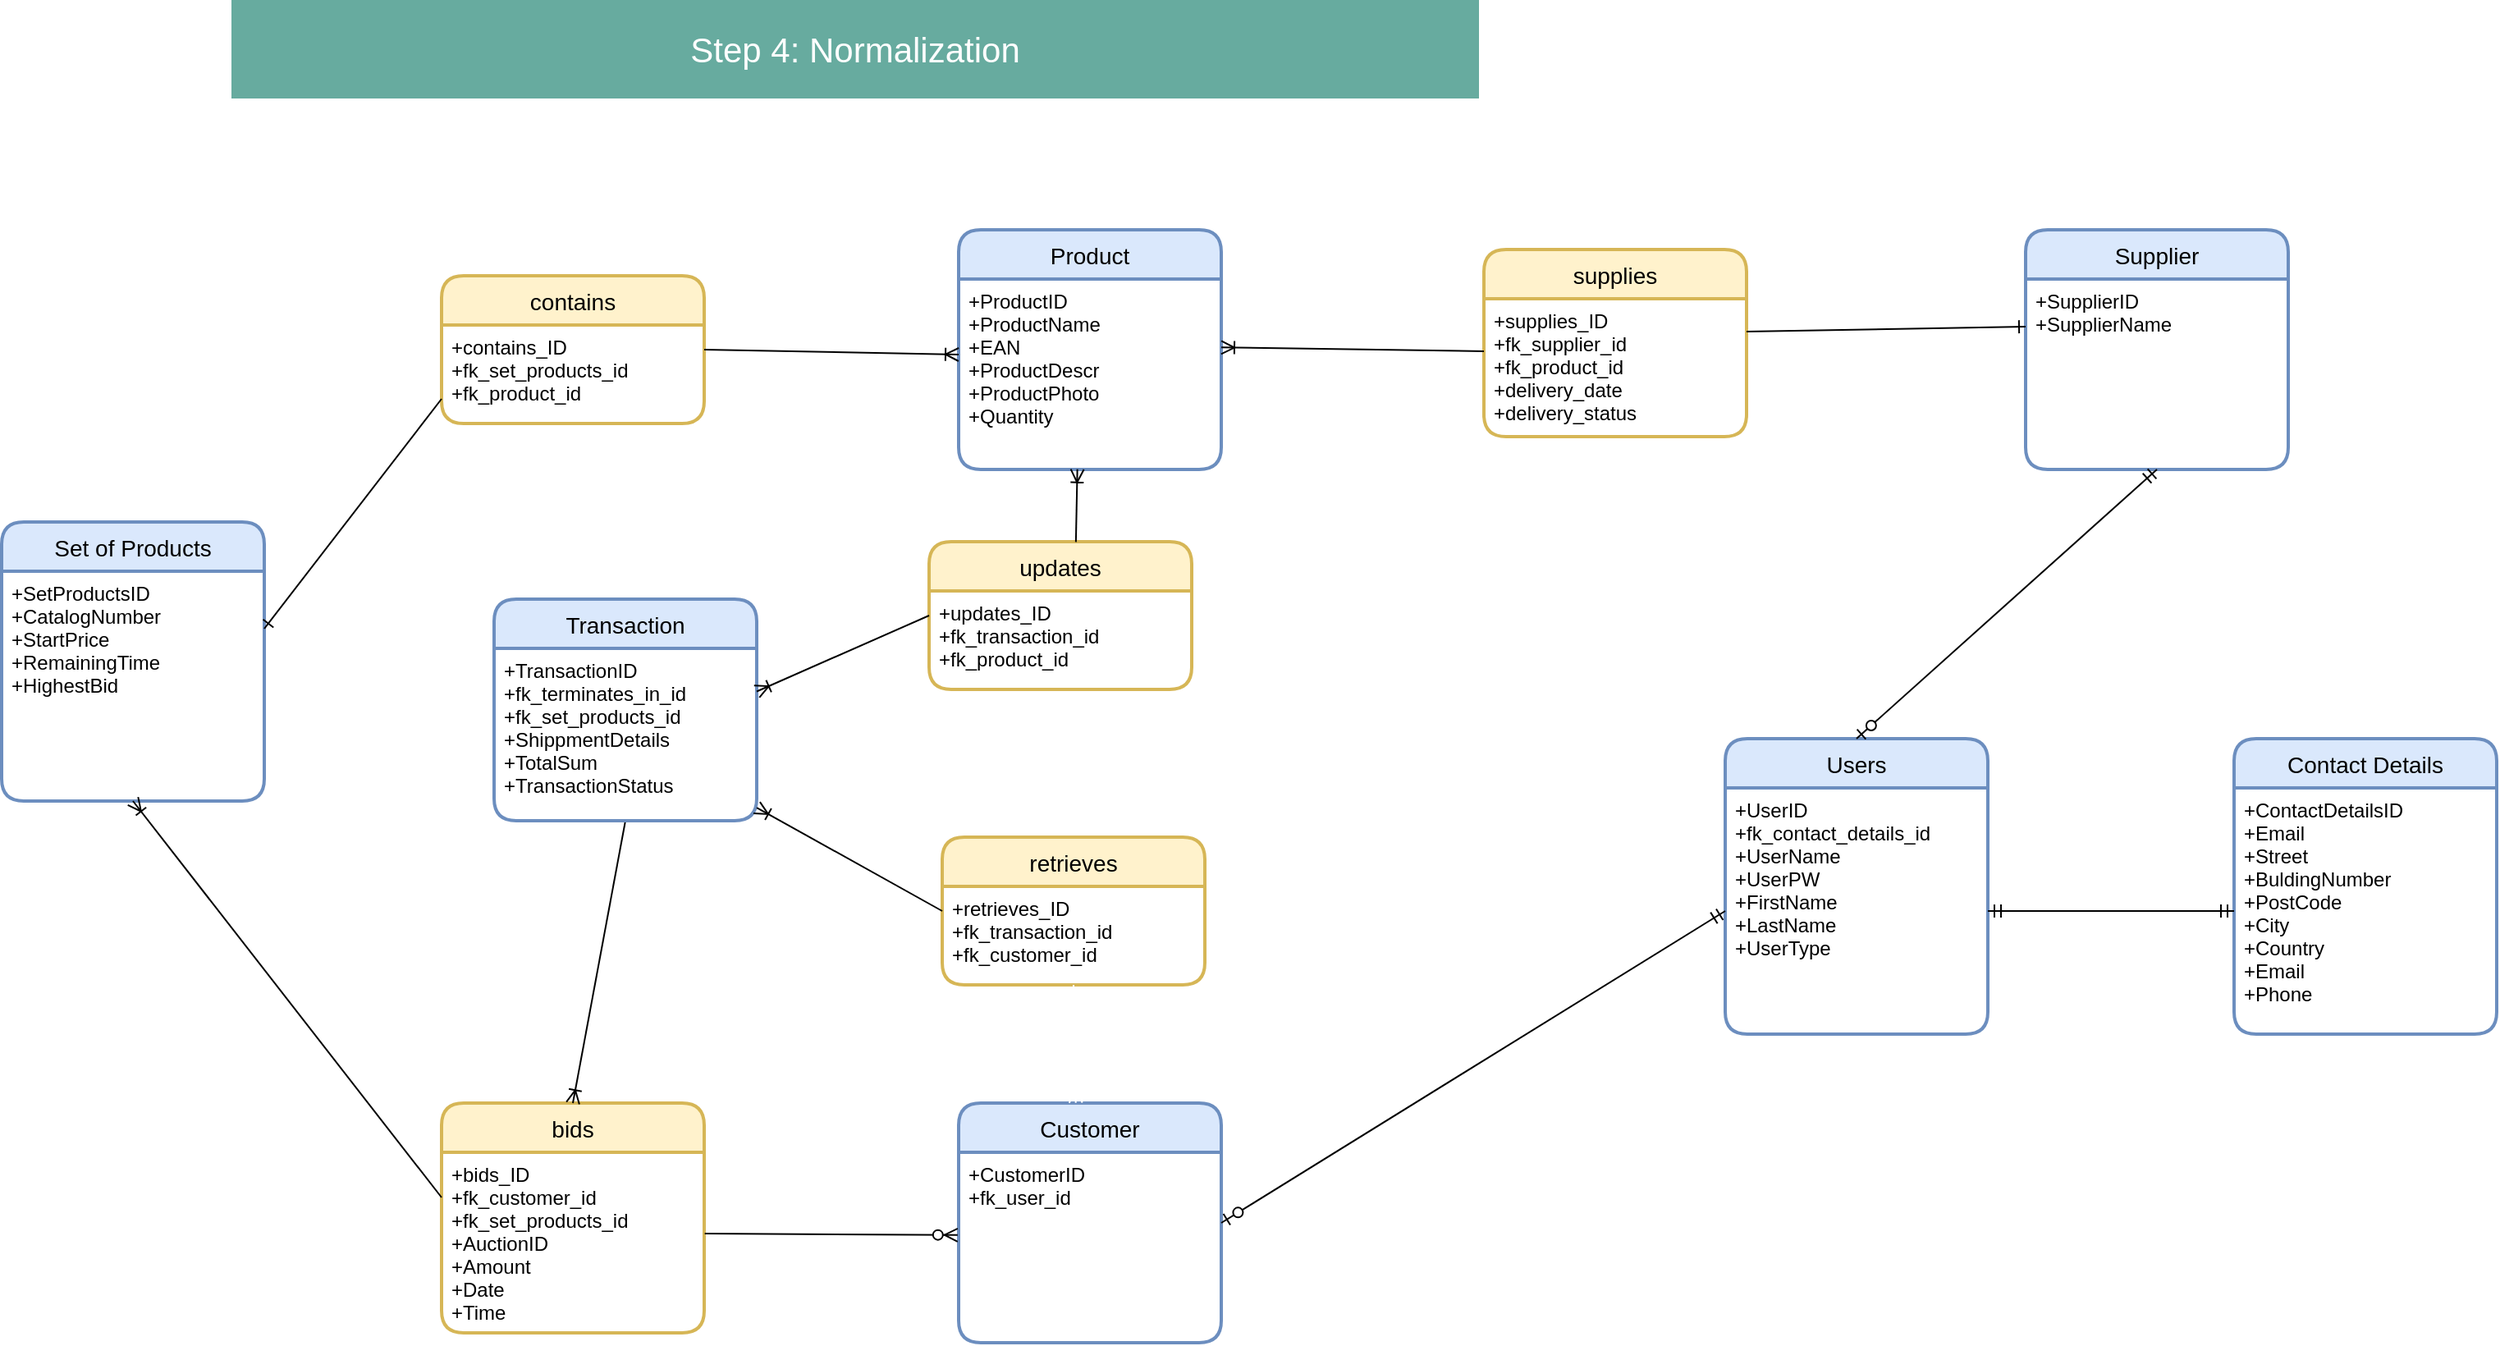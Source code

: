 <mxfile>
    <diagram id="Qlab7BlyAjxRTgfkOohs" name="Page-1">
        <mxGraphModel dx="2450" dy="-1621" grid="1" gridSize="10" guides="1" tooltips="1" connect="1" arrows="1" fold="1" page="1" pageScale="1" pageWidth="827" pageHeight="1169" math="0" shadow="0">
            <root>
                <mxCell id="0"/>
                <mxCell id="1" parent="0"/>
                <mxCell id="-xcbg-qOsnuhI51LGYwy-307" value="" style="rounded=0;whiteSpace=wrap;html=1;labelBackgroundColor=#009999;labelBorderColor=#000000;strokeColor=none;fillColor=#67AB9F;" parent="1" vertex="1">
                    <mxGeometry x="70" y="2490" width="760" height="60" as="geometry"/>
                </mxCell>
                <mxCell id="-xcbg-qOsnuhI51LGYwy-308" value="&lt;font style=&quot;font-size: 21px&quot;&gt;Step 4: Normalization&lt;/font&gt;" style="text;html=1;strokeColor=none;fillColor=none;align=center;verticalAlign=middle;whiteSpace=wrap;rounded=0;labelBackgroundColor=none;fontColor=#FFFFFF;" parent="1" vertex="1">
                    <mxGeometry x="90" y="2510" width="720" height="20" as="geometry"/>
                </mxCell>
                <mxCell id="-xcbg-qOsnuhI51LGYwy-309" value="Set of Products" style="swimlane;childLayout=stackLayout;horizontal=1;startSize=30;horizontalStack=0;rounded=1;fontSize=14;fontStyle=0;strokeWidth=2;resizeParent=0;resizeLast=1;shadow=0;dashed=0;align=center;labelBackgroundColor=none;fillColor=#dae8fc;strokeColor=#6c8ebf;fontColor=#000000;" parent="1" vertex="1">
                    <mxGeometry x="-70" y="2808" width="160" height="170" as="geometry"/>
                </mxCell>
                <mxCell id="-xcbg-qOsnuhI51LGYwy-310" value="+SetProductsID&#10;+CatalogNumber&#10;+StartPrice&#10;+RemainingTime&#10;+HighestBid" style="align=left;strokeColor=none;fillColor=none;spacingLeft=4;fontSize=12;verticalAlign=top;resizable=0;rotatable=0;part=1;" parent="-xcbg-qOsnuhI51LGYwy-309" vertex="1">
                    <mxGeometry y="30" width="160" height="140" as="geometry"/>
                </mxCell>
                <mxCell id="-xcbg-qOsnuhI51LGYwy-311" value="contains" style="swimlane;childLayout=stackLayout;horizontal=1;startSize=30;horizontalStack=0;rounded=1;fontSize=14;fontStyle=0;strokeWidth=2;resizeParent=0;resizeLast=1;shadow=0;dashed=0;align=center;labelBackgroundColor=none;fillColor=#fff2cc;strokeColor=#d6b656;fontColor=#000000;" parent="1" vertex="1">
                    <mxGeometry x="198" y="2658" width="160" height="90" as="geometry"/>
                </mxCell>
                <mxCell id="-xcbg-qOsnuhI51LGYwy-312" value="+contains_ID&#10;+fk_set_products_id&#10;+fk_product_id" style="align=left;strokeColor=none;fillColor=none;spacingLeft=4;fontSize=12;verticalAlign=top;resizable=0;rotatable=0;part=1;" parent="-xcbg-qOsnuhI51LGYwy-311" vertex="1">
                    <mxGeometry y="30" width="160" height="60" as="geometry"/>
                </mxCell>
                <mxCell id="-xcbg-qOsnuhI51LGYwy-313" value="Product" style="swimlane;childLayout=stackLayout;horizontal=1;startSize=30;horizontalStack=0;rounded=1;fontSize=14;fontStyle=0;strokeWidth=2;resizeParent=0;resizeLast=1;shadow=0;dashed=0;align=center;labelBackgroundColor=none;fillColor=#dae8fc;strokeColor=#6c8ebf;fontColor=#000000;" parent="1" vertex="1">
                    <mxGeometry x="513" y="2630" width="160" height="146" as="geometry"/>
                </mxCell>
                <mxCell id="-xcbg-qOsnuhI51LGYwy-314" value="+ProductID&#10;+ProductName&#10;+EAN&#10;+ProductDescr&#10;+ProductPhoto&#10;+Quantity" style="align=left;strokeColor=none;fillColor=none;spacingLeft=4;fontSize=12;verticalAlign=top;resizable=0;rotatable=0;part=1;" parent="-xcbg-qOsnuhI51LGYwy-313" vertex="1">
                    <mxGeometry y="30" width="160" height="116" as="geometry"/>
                </mxCell>
                <mxCell id="-xcbg-qOsnuhI51LGYwy-315" value="" style="fontSize=12;html=1;endArrow=none;startArrow=ERone;fontColor=#000000;startFill=0;exitX=1;exitY=0.25;exitDx=0;exitDy=0;entryX=0;entryY=0.75;entryDx=0;entryDy=0;endFill=0;" parent="1" source="-xcbg-qOsnuhI51LGYwy-310" target="-xcbg-qOsnuhI51LGYwy-312" edge="1">
                    <mxGeometry width="100" height="100" relative="1" as="geometry">
                        <mxPoint x="90" y="2928" as="sourcePoint"/>
                        <mxPoint x="199" y="2748" as="targetPoint"/>
                    </mxGeometry>
                </mxCell>
                <mxCell id="-xcbg-qOsnuhI51LGYwy-316" value="" style="fontSize=12;html=1;endArrow=ERoneToMany;startArrow=none;fontColor=#000000;startFill=0;exitX=1;exitY=0.25;exitDx=0;exitDy=0;endFill=0;" parent="1" source="-xcbg-qOsnuhI51LGYwy-312" edge="1">
                    <mxGeometry width="100" height="100" relative="1" as="geometry">
                        <mxPoint x="100" y="2938" as="sourcePoint"/>
                        <mxPoint x="513" y="2706.0" as="targetPoint"/>
                    </mxGeometry>
                </mxCell>
                <mxCell id="-xcbg-qOsnuhI51LGYwy-317" value="supplies" style="swimlane;childLayout=stackLayout;horizontal=1;startSize=30;horizontalStack=0;rounded=1;fontSize=14;fontStyle=0;strokeWidth=2;resizeParent=0;resizeLast=1;shadow=0;dashed=0;align=center;labelBackgroundColor=none;fillColor=#fff2cc;strokeColor=#d6b656;fontColor=#000000;" parent="1" vertex="1">
                    <mxGeometry x="833" y="2642" width="160" height="114" as="geometry"/>
                </mxCell>
                <mxCell id="-xcbg-qOsnuhI51LGYwy-318" value="+supplies_ID&#10;+fk_supplier_id&#10;+fk_product_id&#10;+delivery_date&#10;+delivery_status" style="align=left;strokeColor=none;fillColor=none;spacingLeft=4;fontSize=12;verticalAlign=top;resizable=0;rotatable=0;part=1;" parent="-xcbg-qOsnuhI51LGYwy-317" vertex="1">
                    <mxGeometry y="30" width="160" height="84" as="geometry"/>
                </mxCell>
                <mxCell id="-xcbg-qOsnuhI51LGYwy-319" value="Supplier" style="swimlane;childLayout=stackLayout;horizontal=1;startSize=30;horizontalStack=0;rounded=1;fontSize=14;fontStyle=0;strokeWidth=2;resizeParent=0;resizeLast=1;shadow=0;dashed=0;align=center;labelBackgroundColor=none;fillColor=#dae8fc;strokeColor=#6c8ebf;fontColor=#000000;" parent="1" vertex="1">
                    <mxGeometry x="1163" y="2630" width="160" height="146" as="geometry"/>
                </mxCell>
                <mxCell id="-xcbg-qOsnuhI51LGYwy-320" value="+SupplierID&#10;+SupplierName" style="align=left;strokeColor=none;fillColor=none;spacingLeft=4;fontSize=12;verticalAlign=top;resizable=0;rotatable=0;part=1;" parent="-xcbg-qOsnuhI51LGYwy-319" vertex="1">
                    <mxGeometry y="30" width="160" height="116" as="geometry"/>
                </mxCell>
                <mxCell id="-xcbg-qOsnuhI51LGYwy-321" value="" style="fontSize=12;html=1;endArrow=none;startArrow=ERoneToMany;fontColor=#FFFFFF;exitX=1;exitY=0.5;exitDx=0;exitDy=0;startFill=0;endFill=0;" parent="1" edge="1">
                    <mxGeometry width="100" height="100" relative="1" as="geometry">
                        <mxPoint x="673" y="2701.65" as="sourcePoint"/>
                        <mxPoint x="833" y="2704.0" as="targetPoint"/>
                    </mxGeometry>
                </mxCell>
                <mxCell id="-xcbg-qOsnuhI51LGYwy-322" value="" style="fontSize=12;html=1;endArrow=ERone;startArrow=none;fontColor=#FFFFFF;exitX=1;exitY=0.5;exitDx=0;exitDy=0;startFill=0;entryX=0;entryY=0.25;entryDx=0;entryDy=0;endFill=0;" parent="1" target="-xcbg-qOsnuhI51LGYwy-320" edge="1">
                    <mxGeometry width="100" height="100" relative="1" as="geometry">
                        <mxPoint x="993" y="2692.0" as="sourcePoint"/>
                        <mxPoint x="1153" y="2694.35" as="targetPoint"/>
                    </mxGeometry>
                </mxCell>
                <mxCell id="-xcbg-qOsnuhI51LGYwy-323" value="bids" style="swimlane;childLayout=stackLayout;horizontal=1;startSize=30;horizontalStack=0;rounded=1;fontSize=14;fontStyle=0;strokeWidth=2;resizeParent=0;resizeLast=1;shadow=0;dashed=0;align=center;labelBackgroundColor=none;fillColor=#fff2cc;strokeColor=#d6b656;fontColor=#000000;" parent="1" vertex="1">
                    <mxGeometry x="198" y="3162" width="160" height="140" as="geometry"/>
                </mxCell>
                <mxCell id="-xcbg-qOsnuhI51LGYwy-324" value="+bids_ID&#10;+fk_customer_id&#10;+fk_set_products_id&#10;+AuctionID&#10;+Amount&#10;+Date&#10;+Time" style="align=left;strokeColor=none;fillColor=none;spacingLeft=4;fontSize=12;verticalAlign=top;resizable=0;rotatable=0;part=1;" parent="-xcbg-qOsnuhI51LGYwy-323" vertex="1">
                    <mxGeometry y="30" width="160" height="110" as="geometry"/>
                </mxCell>
                <mxCell id="-xcbg-qOsnuhI51LGYwy-325" value="" style="fontSize=12;html=1;endArrow=none;startArrow=ERoneToMany;fontColor=#000000;startFill=0;exitX=0.5;exitY=1;exitDx=0;exitDy=0;entryX=0;entryY=0.25;entryDx=0;entryDy=0;endFill=0;" parent="1" source="-xcbg-qOsnuhI51LGYwy-310" target="-xcbg-qOsnuhI51LGYwy-324" edge="1">
                    <mxGeometry width="100" height="100" relative="1" as="geometry">
                        <mxPoint x="100" y="2883" as="sourcePoint"/>
                        <mxPoint x="208" y="2743" as="targetPoint"/>
                    </mxGeometry>
                </mxCell>
                <mxCell id="-xcbg-qOsnuhI51LGYwy-326" value="Customer" style="swimlane;childLayout=stackLayout;horizontal=1;startSize=30;horizontalStack=0;rounded=1;fontSize=14;fontStyle=0;strokeWidth=2;resizeParent=0;resizeLast=1;shadow=0;dashed=0;align=center;labelBackgroundColor=none;fillColor=#dae8fc;strokeColor=#6c8ebf;fontColor=#000000;" parent="1" vertex="1">
                    <mxGeometry x="513" y="3162" width="160" height="146" as="geometry"/>
                </mxCell>
                <mxCell id="-xcbg-qOsnuhI51LGYwy-327" value="+CustomerID&#10;+fk_user_id" style="align=left;strokeColor=none;fillColor=none;spacingLeft=4;fontSize=12;verticalAlign=top;resizable=0;rotatable=0;part=1;" parent="-xcbg-qOsnuhI51LGYwy-326" vertex="1">
                    <mxGeometry y="30" width="160" height="116" as="geometry"/>
                </mxCell>
                <mxCell id="-xcbg-qOsnuhI51LGYwy-328" value="" style="fontSize=12;html=1;endArrow=none;startArrow=ERzeroToMany;fontColor=#000000;startFill=1;exitX=-0.01;exitY=0.443;exitDx=0;exitDy=0;endFill=0;exitPerimeter=0;entryX=0.996;entryY=0.459;entryDx=0;entryDy=0;entryPerimeter=0;" parent="1" edge="1">
                    <mxGeometry width="100" height="100" relative="1" as="geometry">
                        <mxPoint x="512.4" y="3242.388" as="sourcePoint"/>
                        <mxPoint x="358.36" y="3241.49" as="targetPoint"/>
                    </mxGeometry>
                </mxCell>
                <mxCell id="-xcbg-qOsnuhI51LGYwy-329" value="" style="fontSize=12;html=1;endArrow=none;startArrow=ERoneToMany;fontColor=#000000;startFill=0;exitX=0.5;exitY=0;exitDx=0;exitDy=0;endFill=0;entryX=0.5;entryY=1;entryDx=0;entryDy=0;" parent="1" source="-xcbg-qOsnuhI51LGYwy-323" target="-xcbg-qOsnuhI51LGYwy-331" edge="1">
                    <mxGeometry width="100" height="100" relative="1" as="geometry">
                        <mxPoint x="403" y="2906.29" as="sourcePoint"/>
                        <mxPoint x="396" y="2997" as="targetPoint"/>
                        <Array as="points"/>
                    </mxGeometry>
                </mxCell>
                <mxCell id="-xcbg-qOsnuhI51LGYwy-330" value="Transaction" style="swimlane;childLayout=stackLayout;horizontal=1;startSize=30;horizontalStack=0;rounded=1;fontSize=14;fontStyle=0;strokeWidth=2;resizeParent=0;resizeLast=1;shadow=0;dashed=0;align=center;labelBackgroundColor=none;fillColor=#dae8fc;strokeColor=#6c8ebf;fontColor=#000000;" parent="1" vertex="1">
                    <mxGeometry x="230" y="2855" width="160" height="135" as="geometry"/>
                </mxCell>
                <mxCell id="-xcbg-qOsnuhI51LGYwy-331" value="+TransactionID&#10;+fk_terminates_in_id&#10;+fk_set_products_id&#10;+ShippmentDetails&#10;+TotalSum&#10;+TransactionStatus" style="align=left;strokeColor=none;fillColor=none;spacingLeft=4;fontSize=12;verticalAlign=top;resizable=0;rotatable=0;part=1;" parent="-xcbg-qOsnuhI51LGYwy-330" vertex="1">
                    <mxGeometry y="30" width="160" height="105" as="geometry"/>
                </mxCell>
                <mxCell id="-xcbg-qOsnuhI51LGYwy-332" style="edgeStyle=none;rounded=0;orthogonalLoop=1;jettySize=auto;html=1;entryX=0;entryY=0.25;entryDx=0;entryDy=0;fontSize=14;fontColor=#FFFFFF;startArrow=ERoneToMany;startFill=0;endArrow=ERmandOne;endFill=0;strokeColor=#FF0000;" parent="-xcbg-qOsnuhI51LGYwy-330" source="-xcbg-qOsnuhI51LGYwy-331" target="-xcbg-qOsnuhI51LGYwy-331" edge="1">
                    <mxGeometry relative="1" as="geometry"/>
                </mxCell>
                <mxCell id="-xcbg-qOsnuhI51LGYwy-333" style="edgeStyle=none;rounded=0;orthogonalLoop=1;jettySize=auto;html=1;exitX=0.75;exitY=0;exitDx=0;exitDy=0;fontSize=14;fontColor=#FFFFFF;startArrow=ERone;startFill=0;endArrow=ERzeroToMany;endFill=1;strokeColor=#FF0000;" parent="1" source="-xcbg-qOsnuhI51LGYwy-330" target="-xcbg-qOsnuhI51LGYwy-330" edge="1">
                    <mxGeometry relative="1" as="geometry"/>
                </mxCell>
                <mxCell id="-xcbg-qOsnuhI51LGYwy-334" value="Users" style="swimlane;childLayout=stackLayout;horizontal=1;startSize=30;horizontalStack=0;rounded=1;fontSize=14;fontStyle=0;strokeWidth=2;resizeParent=0;resizeLast=1;shadow=0;dashed=0;align=center;labelBackgroundColor=none;fillColor=#dae8fc;strokeColor=#6c8ebf;fontColor=#000000;" parent="1" vertex="1">
                    <mxGeometry x="980" y="2940" width="160" height="180" as="geometry"/>
                </mxCell>
                <mxCell id="-xcbg-qOsnuhI51LGYwy-335" value="+UserID&#10;+fk_contact_details_id&#10;+UserName&#10;+UserPW&#10;+FirstName&#10;+LastName&#10;+UserType&#10;" style="align=left;strokeColor=none;fillColor=none;spacingLeft=4;fontSize=12;verticalAlign=top;resizable=0;rotatable=0;part=1;" parent="-xcbg-qOsnuhI51LGYwy-334" vertex="1">
                    <mxGeometry y="30" width="160" height="150" as="geometry"/>
                </mxCell>
                <mxCell id="-xcbg-qOsnuhI51LGYwy-336" value="Contact Details" style="swimlane;childLayout=stackLayout;horizontal=1;startSize=30;horizontalStack=0;rounded=1;fontSize=14;fontStyle=0;strokeWidth=2;resizeParent=0;resizeLast=1;shadow=0;dashed=0;align=center;labelBackgroundColor=none;fillColor=#dae8fc;strokeColor=#6c8ebf;fontColor=#000000;" parent="1" vertex="1">
                    <mxGeometry x="1290" y="2940" width="160" height="180" as="geometry"/>
                </mxCell>
                <mxCell id="-xcbg-qOsnuhI51LGYwy-337" value="+ContactDetailsID&#10;+Email&#10;+Street&#10;+BuldingNumber&#10;+PostCode&#10;+City&#10;+Country&#10;+Email&#10;+Phone" style="align=left;strokeColor=none;fillColor=none;spacingLeft=4;fontSize=12;verticalAlign=top;resizable=0;rotatable=0;part=1;" parent="-xcbg-qOsnuhI51LGYwy-336" vertex="1">
                    <mxGeometry y="30" width="160" height="150" as="geometry"/>
                </mxCell>
                <mxCell id="-xcbg-qOsnuhI51LGYwy-338" value="" style="fontSize=12;html=1;endArrow=ERmandOne;endFill=0;fontColor=#FFFFFF;exitX=1;exitY=0.5;exitDx=0;exitDy=0;entryX=0;entryY=0.5;entryDx=0;entryDy=0;startArrow=ERzeroToOne;startFill=1;" parent="1" source="-xcbg-qOsnuhI51LGYwy-326" target="-xcbg-qOsnuhI51LGYwy-335" edge="1">
                    <mxGeometry width="100" height="100" relative="1" as="geometry">
                        <mxPoint x="620" y="3090" as="sourcePoint"/>
                        <mxPoint x="720" y="2990" as="targetPoint"/>
                    </mxGeometry>
                </mxCell>
                <mxCell id="-xcbg-qOsnuhI51LGYwy-339" value="" style="fontSize=12;html=1;endArrow=ERmandOne;endFill=0;fontColor=#FFFFFF;exitX=0.5;exitY=0;exitDx=0;exitDy=0;entryX=0.5;entryY=1;entryDx=0;entryDy=0;startArrow=ERzeroToOne;startFill=1;" parent="1" source="-xcbg-qOsnuhI51LGYwy-334" target="-xcbg-qOsnuhI51LGYwy-320" edge="1">
                    <mxGeometry width="100" height="100" relative="1" as="geometry">
                        <mxPoint x="683" y="3245.0" as="sourcePoint"/>
                        <mxPoint x="990.0" y="3055.0" as="targetPoint"/>
                    </mxGeometry>
                </mxCell>
                <mxCell id="-xcbg-qOsnuhI51LGYwy-340" value="" style="fontSize=12;html=1;endArrow=ERmandOne;endFill=0;fontColor=#FFFFFF;exitX=1;exitY=0.5;exitDx=0;exitDy=0;entryX=0;entryY=0.5;entryDx=0;entryDy=0;startArrow=ERmandOne;startFill=0;" parent="1" source="-xcbg-qOsnuhI51LGYwy-335" target="-xcbg-qOsnuhI51LGYwy-337" edge="1">
                    <mxGeometry width="100" height="100" relative="1" as="geometry">
                        <mxPoint x="1070.0" y="2950.0" as="sourcePoint"/>
                        <mxPoint x="1253" y="2786.0" as="targetPoint"/>
                    </mxGeometry>
                </mxCell>
                <mxCell id="-xcbg-qOsnuhI51LGYwy-341" value="updates" style="swimlane;childLayout=stackLayout;horizontal=1;startSize=30;horizontalStack=0;rounded=1;fontSize=14;fontStyle=0;strokeWidth=2;resizeParent=0;resizeLast=1;shadow=0;dashed=0;align=center;labelBackgroundColor=none;fillColor=#fff2cc;strokeColor=#d6b656;fontColor=#000000;" parent="1" vertex="1">
                    <mxGeometry x="495" y="2820" width="160" height="90" as="geometry"/>
                </mxCell>
                <mxCell id="-xcbg-qOsnuhI51LGYwy-342" value="+updates_ID&#10;+fk_transaction_id&#10;+fk_product_id" style="align=left;strokeColor=none;fillColor=none;spacingLeft=4;fontSize=12;verticalAlign=top;resizable=0;rotatable=0;part=1;" parent="-xcbg-qOsnuhI51LGYwy-341" vertex="1">
                    <mxGeometry y="30" width="160" height="60" as="geometry"/>
                </mxCell>
                <mxCell id="-xcbg-qOsnuhI51LGYwy-343" value="" style="fontSize=12;html=1;endArrow=none;startArrow=ERoneToMany;fontColor=#000000;startFill=0;exitX=1;exitY=0.25;exitDx=0;exitDy=0;endFill=0;entryX=0;entryY=0.25;entryDx=0;entryDy=0;" parent="1" source="-xcbg-qOsnuhI51LGYwy-331" target="-xcbg-qOsnuhI51LGYwy-342" edge="1">
                    <mxGeometry width="100" height="100" relative="1" as="geometry">
                        <mxPoint x="288" y="3172" as="sourcePoint"/>
                        <mxPoint x="320" y="3000" as="targetPoint"/>
                        <Array as="points"/>
                    </mxGeometry>
                </mxCell>
                <mxCell id="-xcbg-qOsnuhI51LGYwy-344" value="" style="fontSize=12;html=1;endArrow=none;startArrow=ERoneToMany;fontColor=#000000;startFill=0;exitX=0.452;exitY=0.999;exitDx=0;exitDy=0;endFill=0;entryX=0.559;entryY=0.002;entryDx=0;entryDy=0;exitPerimeter=0;entryPerimeter=0;" parent="1" source="-xcbg-qOsnuhI51LGYwy-314" target="-xcbg-qOsnuhI51LGYwy-341" edge="1">
                    <mxGeometry width="100" height="100" relative="1" as="geometry">
                        <mxPoint x="400.0" y="2921.25" as="sourcePoint"/>
                        <mxPoint x="505" y="2875" as="targetPoint"/>
                        <Array as="points"/>
                    </mxGeometry>
                </mxCell>
                <mxCell id="-xcbg-qOsnuhI51LGYwy-345" value="retrieves" style="swimlane;childLayout=stackLayout;horizontal=1;startSize=30;horizontalStack=0;rounded=1;fontSize=14;fontStyle=0;strokeWidth=2;resizeParent=0;resizeLast=1;shadow=0;dashed=0;align=center;labelBackgroundColor=none;fillColor=#fff2cc;strokeColor=#d6b656;fontColor=#000000;" parent="1" vertex="1">
                    <mxGeometry x="503" y="3000" width="160" height="90" as="geometry"/>
                </mxCell>
                <mxCell id="-xcbg-qOsnuhI51LGYwy-346" value="+retrieves_ID&#10;+fk_transaction_id&#10;+fk_customer_id" style="align=left;strokeColor=none;fillColor=none;spacingLeft=4;fontSize=12;verticalAlign=top;resizable=0;rotatable=0;part=1;" parent="-xcbg-qOsnuhI51LGYwy-345" vertex="1">
                    <mxGeometry y="30" width="160" height="60" as="geometry"/>
                </mxCell>
                <mxCell id="-xcbg-qOsnuhI51LGYwy-347" value="" style="fontSize=12;html=1;endArrow=none;startArrow=ERoneToMany;fontColor=#000000;startFill=0;endFill=0;entryX=0;entryY=0.5;entryDx=0;entryDy=0;" parent="1" source="-xcbg-qOsnuhI51LGYwy-331" target="-xcbg-qOsnuhI51LGYwy-345" edge="1">
                    <mxGeometry width="100" height="100" relative="1" as="geometry">
                        <mxPoint x="380" y="2990" as="sourcePoint"/>
                        <mxPoint x="505" y="2875" as="targetPoint"/>
                        <Array as="points"/>
                    </mxGeometry>
                </mxCell>
                <mxCell id="-xcbg-qOsnuhI51LGYwy-348" value="" style="fontSize=12;html=1;endArrow=ERzeroToMany;startArrow=ERmandOne;fontColor=#FFFFFF;exitX=0.5;exitY=1;exitDx=0;exitDy=0;entryX=0.446;entryY=-0.001;entryDx=0;entryDy=0;entryPerimeter=0;strokeColor=#FFFFFF;" parent="1" source="-xcbg-qOsnuhI51LGYwy-346" target="-xcbg-qOsnuhI51LGYwy-326" edge="1">
                    <mxGeometry width="100" height="100" relative="1" as="geometry">
                        <mxPoint x="503" y="3262" as="sourcePoint"/>
                        <mxPoint x="603" y="3162" as="targetPoint"/>
                    </mxGeometry>
                </mxCell>
            </root>
        </mxGraphModel>
    </diagram>
</mxfile>